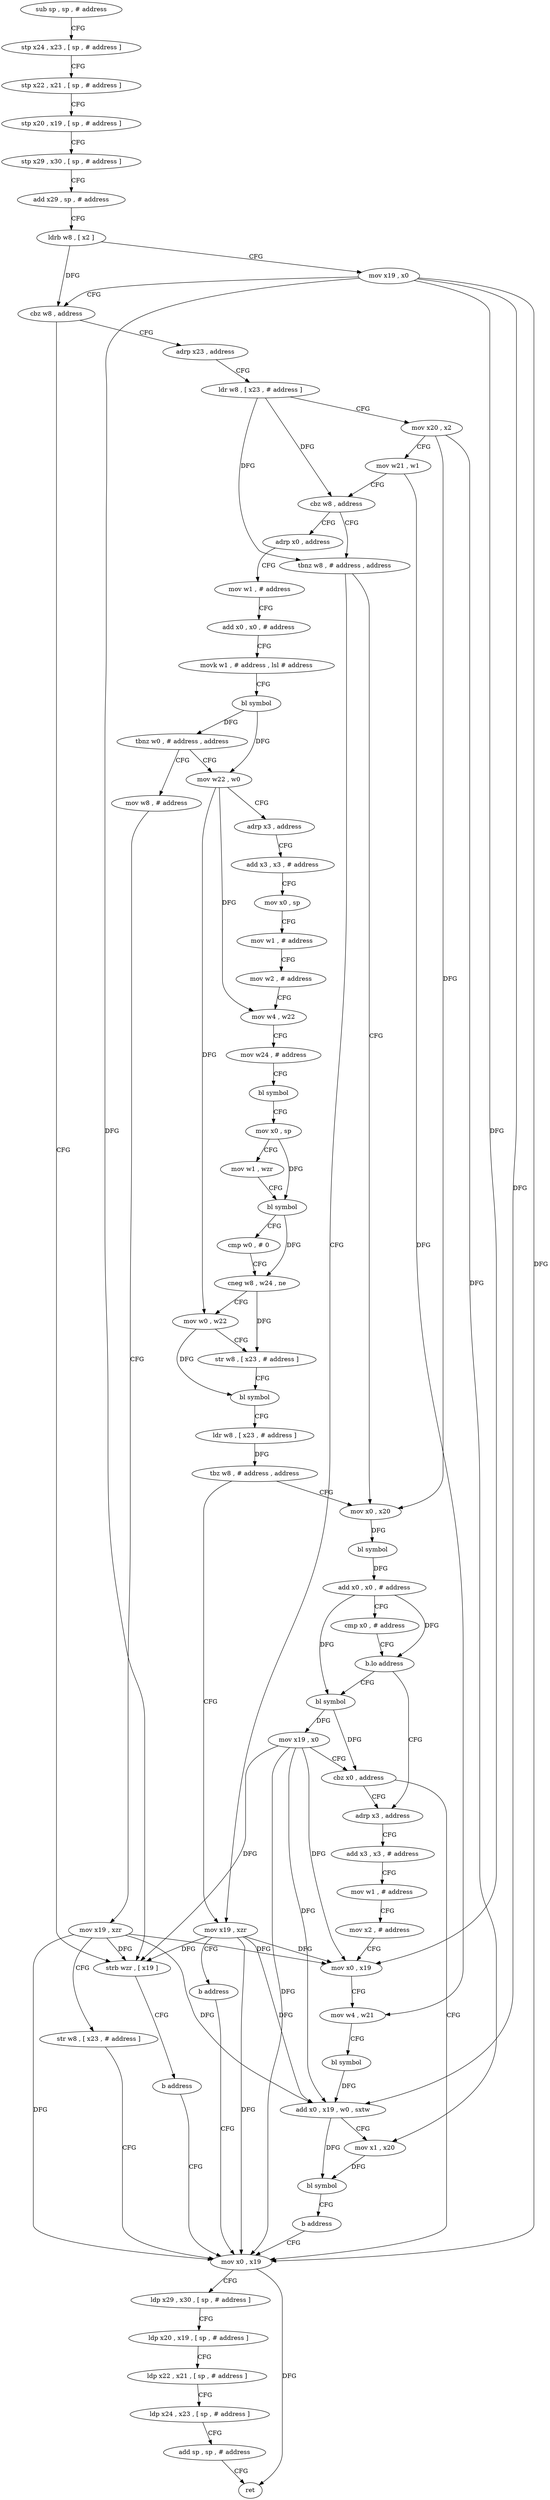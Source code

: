 digraph "func" {
"4267904" [label = "sub sp , sp , # address" ]
"4267908" [label = "stp x24 , x23 , [ sp , # address ]" ]
"4267912" [label = "stp x22 , x21 , [ sp , # address ]" ]
"4267916" [label = "stp x20 , x19 , [ sp , # address ]" ]
"4267920" [label = "stp x29 , x30 , [ sp , # address ]" ]
"4267924" [label = "add x29 , sp , # address" ]
"4267928" [label = "ldrb w8 , [ x2 ]" ]
"4267932" [label = "mov x19 , x0" ]
"4267936" [label = "cbz w8 , address" ]
"4268040" [label = "strb wzr , [ x19 ]" ]
"4267940" [label = "adrp x23 , address" ]
"4268044" [label = "b address" ]
"4268168" [label = "mov x0 , x19" ]
"4267944" [label = "ldr w8 , [ x23 , # address ]" ]
"4267948" [label = "mov x20 , x2" ]
"4267952" [label = "mov w21 , w1" ]
"4267956" [label = "cbz w8 , address" ]
"4268048" [label = "adrp x0 , address" ]
"4267960" [label = "tbnz w8 , # address , address" ]
"4268172" [label = "ldp x29 , x30 , [ sp , # address ]" ]
"4268176" [label = "ldp x20 , x19 , [ sp , # address ]" ]
"4268180" [label = "ldp x22 , x21 , [ sp , # address ]" ]
"4268184" [label = "ldp x24 , x23 , [ sp , # address ]" ]
"4268188" [label = "add sp , sp , # address" ]
"4268192" [label = "ret" ]
"4268052" [label = "mov w1 , # address" ]
"4268056" [label = "add x0 , x0 , # address" ]
"4268060" [label = "movk w1 , # address , lsl # address" ]
"4268064" [label = "bl symbol" ]
"4268068" [label = "tbnz w0 , # address , address" ]
"4268156" [label = "mov w8 , # address" ]
"4268072" [label = "mov w22 , w0" ]
"4268148" [label = "mov x19 , xzr" ]
"4267964" [label = "mov x0 , x20" ]
"4268160" [label = "mov x19 , xzr" ]
"4268164" [label = "str w8 , [ x23 , # address ]" ]
"4268076" [label = "adrp x3 , address" ]
"4268080" [label = "add x3 , x3 , # address" ]
"4268084" [label = "mov x0 , sp" ]
"4268088" [label = "mov w1 , # address" ]
"4268092" [label = "mov w2 , # address" ]
"4268096" [label = "mov w4 , w22" ]
"4268100" [label = "mov w24 , # address" ]
"4268104" [label = "bl symbol" ]
"4268108" [label = "mov x0 , sp" ]
"4268112" [label = "mov w1 , wzr" ]
"4268116" [label = "bl symbol" ]
"4268120" [label = "cmp w0 , # 0" ]
"4268124" [label = "cneg w8 , w24 , ne" ]
"4268128" [label = "mov w0 , w22" ]
"4268132" [label = "str w8 , [ x23 , # address ]" ]
"4268136" [label = "bl symbol" ]
"4268140" [label = "ldr w8 , [ x23 , # address ]" ]
"4268144" [label = "tbz w8 , # address , address" ]
"4268152" [label = "b address" ]
"4267968" [label = "bl symbol" ]
"4267972" [label = "add x0 , x0 , # address" ]
"4267976" [label = "cmp x0 , # address" ]
"4267980" [label = "b.lo address" ]
"4267996" [label = "adrp x3 , address" ]
"4267984" [label = "bl symbol" ]
"4268000" [label = "add x3 , x3 , # address" ]
"4268004" [label = "mov w1 , # address" ]
"4268008" [label = "mov x2 , # address" ]
"4268012" [label = "mov x0 , x19" ]
"4268016" [label = "mov w4 , w21" ]
"4268020" [label = "bl symbol" ]
"4268024" [label = "add x0 , x19 , w0 , sxtw" ]
"4268028" [label = "mov x1 , x20" ]
"4268032" [label = "bl symbol" ]
"4268036" [label = "b address" ]
"4267988" [label = "mov x19 , x0" ]
"4267992" [label = "cbz x0 , address" ]
"4267904" -> "4267908" [ label = "CFG" ]
"4267908" -> "4267912" [ label = "CFG" ]
"4267912" -> "4267916" [ label = "CFG" ]
"4267916" -> "4267920" [ label = "CFG" ]
"4267920" -> "4267924" [ label = "CFG" ]
"4267924" -> "4267928" [ label = "CFG" ]
"4267928" -> "4267932" [ label = "CFG" ]
"4267928" -> "4267936" [ label = "DFG" ]
"4267932" -> "4267936" [ label = "CFG" ]
"4267932" -> "4268040" [ label = "DFG" ]
"4267932" -> "4268168" [ label = "DFG" ]
"4267932" -> "4268012" [ label = "DFG" ]
"4267932" -> "4268024" [ label = "DFG" ]
"4267936" -> "4268040" [ label = "CFG" ]
"4267936" -> "4267940" [ label = "CFG" ]
"4268040" -> "4268044" [ label = "CFG" ]
"4267940" -> "4267944" [ label = "CFG" ]
"4268044" -> "4268168" [ label = "CFG" ]
"4268168" -> "4268172" [ label = "CFG" ]
"4268168" -> "4268192" [ label = "DFG" ]
"4267944" -> "4267948" [ label = "CFG" ]
"4267944" -> "4267956" [ label = "DFG" ]
"4267944" -> "4267960" [ label = "DFG" ]
"4267948" -> "4267952" [ label = "CFG" ]
"4267948" -> "4267964" [ label = "DFG" ]
"4267948" -> "4268028" [ label = "DFG" ]
"4267952" -> "4267956" [ label = "CFG" ]
"4267952" -> "4268016" [ label = "DFG" ]
"4267956" -> "4268048" [ label = "CFG" ]
"4267956" -> "4267960" [ label = "CFG" ]
"4268048" -> "4268052" [ label = "CFG" ]
"4267960" -> "4268148" [ label = "CFG" ]
"4267960" -> "4267964" [ label = "CFG" ]
"4268172" -> "4268176" [ label = "CFG" ]
"4268176" -> "4268180" [ label = "CFG" ]
"4268180" -> "4268184" [ label = "CFG" ]
"4268184" -> "4268188" [ label = "CFG" ]
"4268188" -> "4268192" [ label = "CFG" ]
"4268052" -> "4268056" [ label = "CFG" ]
"4268056" -> "4268060" [ label = "CFG" ]
"4268060" -> "4268064" [ label = "CFG" ]
"4268064" -> "4268068" [ label = "DFG" ]
"4268064" -> "4268072" [ label = "DFG" ]
"4268068" -> "4268156" [ label = "CFG" ]
"4268068" -> "4268072" [ label = "CFG" ]
"4268156" -> "4268160" [ label = "CFG" ]
"4268072" -> "4268076" [ label = "CFG" ]
"4268072" -> "4268096" [ label = "DFG" ]
"4268072" -> "4268128" [ label = "DFG" ]
"4268148" -> "4268152" [ label = "CFG" ]
"4268148" -> "4268040" [ label = "DFG" ]
"4268148" -> "4268168" [ label = "DFG" ]
"4268148" -> "4268012" [ label = "DFG" ]
"4268148" -> "4268024" [ label = "DFG" ]
"4267964" -> "4267968" [ label = "DFG" ]
"4268160" -> "4268164" [ label = "CFG" ]
"4268160" -> "4268040" [ label = "DFG" ]
"4268160" -> "4268168" [ label = "DFG" ]
"4268160" -> "4268012" [ label = "DFG" ]
"4268160" -> "4268024" [ label = "DFG" ]
"4268164" -> "4268168" [ label = "CFG" ]
"4268076" -> "4268080" [ label = "CFG" ]
"4268080" -> "4268084" [ label = "CFG" ]
"4268084" -> "4268088" [ label = "CFG" ]
"4268088" -> "4268092" [ label = "CFG" ]
"4268092" -> "4268096" [ label = "CFG" ]
"4268096" -> "4268100" [ label = "CFG" ]
"4268100" -> "4268104" [ label = "CFG" ]
"4268104" -> "4268108" [ label = "CFG" ]
"4268108" -> "4268112" [ label = "CFG" ]
"4268108" -> "4268116" [ label = "DFG" ]
"4268112" -> "4268116" [ label = "CFG" ]
"4268116" -> "4268120" [ label = "CFG" ]
"4268116" -> "4268124" [ label = "DFG" ]
"4268120" -> "4268124" [ label = "CFG" ]
"4268124" -> "4268128" [ label = "CFG" ]
"4268124" -> "4268132" [ label = "DFG" ]
"4268128" -> "4268132" [ label = "CFG" ]
"4268128" -> "4268136" [ label = "DFG" ]
"4268132" -> "4268136" [ label = "CFG" ]
"4268136" -> "4268140" [ label = "CFG" ]
"4268140" -> "4268144" [ label = "DFG" ]
"4268144" -> "4267964" [ label = "CFG" ]
"4268144" -> "4268148" [ label = "CFG" ]
"4268152" -> "4268168" [ label = "CFG" ]
"4267968" -> "4267972" [ label = "DFG" ]
"4267972" -> "4267976" [ label = "CFG" ]
"4267972" -> "4267980" [ label = "DFG" ]
"4267972" -> "4267984" [ label = "DFG" ]
"4267976" -> "4267980" [ label = "CFG" ]
"4267980" -> "4267996" [ label = "CFG" ]
"4267980" -> "4267984" [ label = "CFG" ]
"4267996" -> "4268000" [ label = "CFG" ]
"4267984" -> "4267988" [ label = "DFG" ]
"4267984" -> "4267992" [ label = "DFG" ]
"4268000" -> "4268004" [ label = "CFG" ]
"4268004" -> "4268008" [ label = "CFG" ]
"4268008" -> "4268012" [ label = "CFG" ]
"4268012" -> "4268016" [ label = "CFG" ]
"4268016" -> "4268020" [ label = "CFG" ]
"4268020" -> "4268024" [ label = "DFG" ]
"4268024" -> "4268028" [ label = "CFG" ]
"4268024" -> "4268032" [ label = "DFG" ]
"4268028" -> "4268032" [ label = "DFG" ]
"4268032" -> "4268036" [ label = "CFG" ]
"4268036" -> "4268168" [ label = "CFG" ]
"4267988" -> "4267992" [ label = "CFG" ]
"4267988" -> "4268040" [ label = "DFG" ]
"4267988" -> "4268168" [ label = "DFG" ]
"4267988" -> "4268012" [ label = "DFG" ]
"4267988" -> "4268024" [ label = "DFG" ]
"4267992" -> "4268168" [ label = "CFG" ]
"4267992" -> "4267996" [ label = "CFG" ]
}
